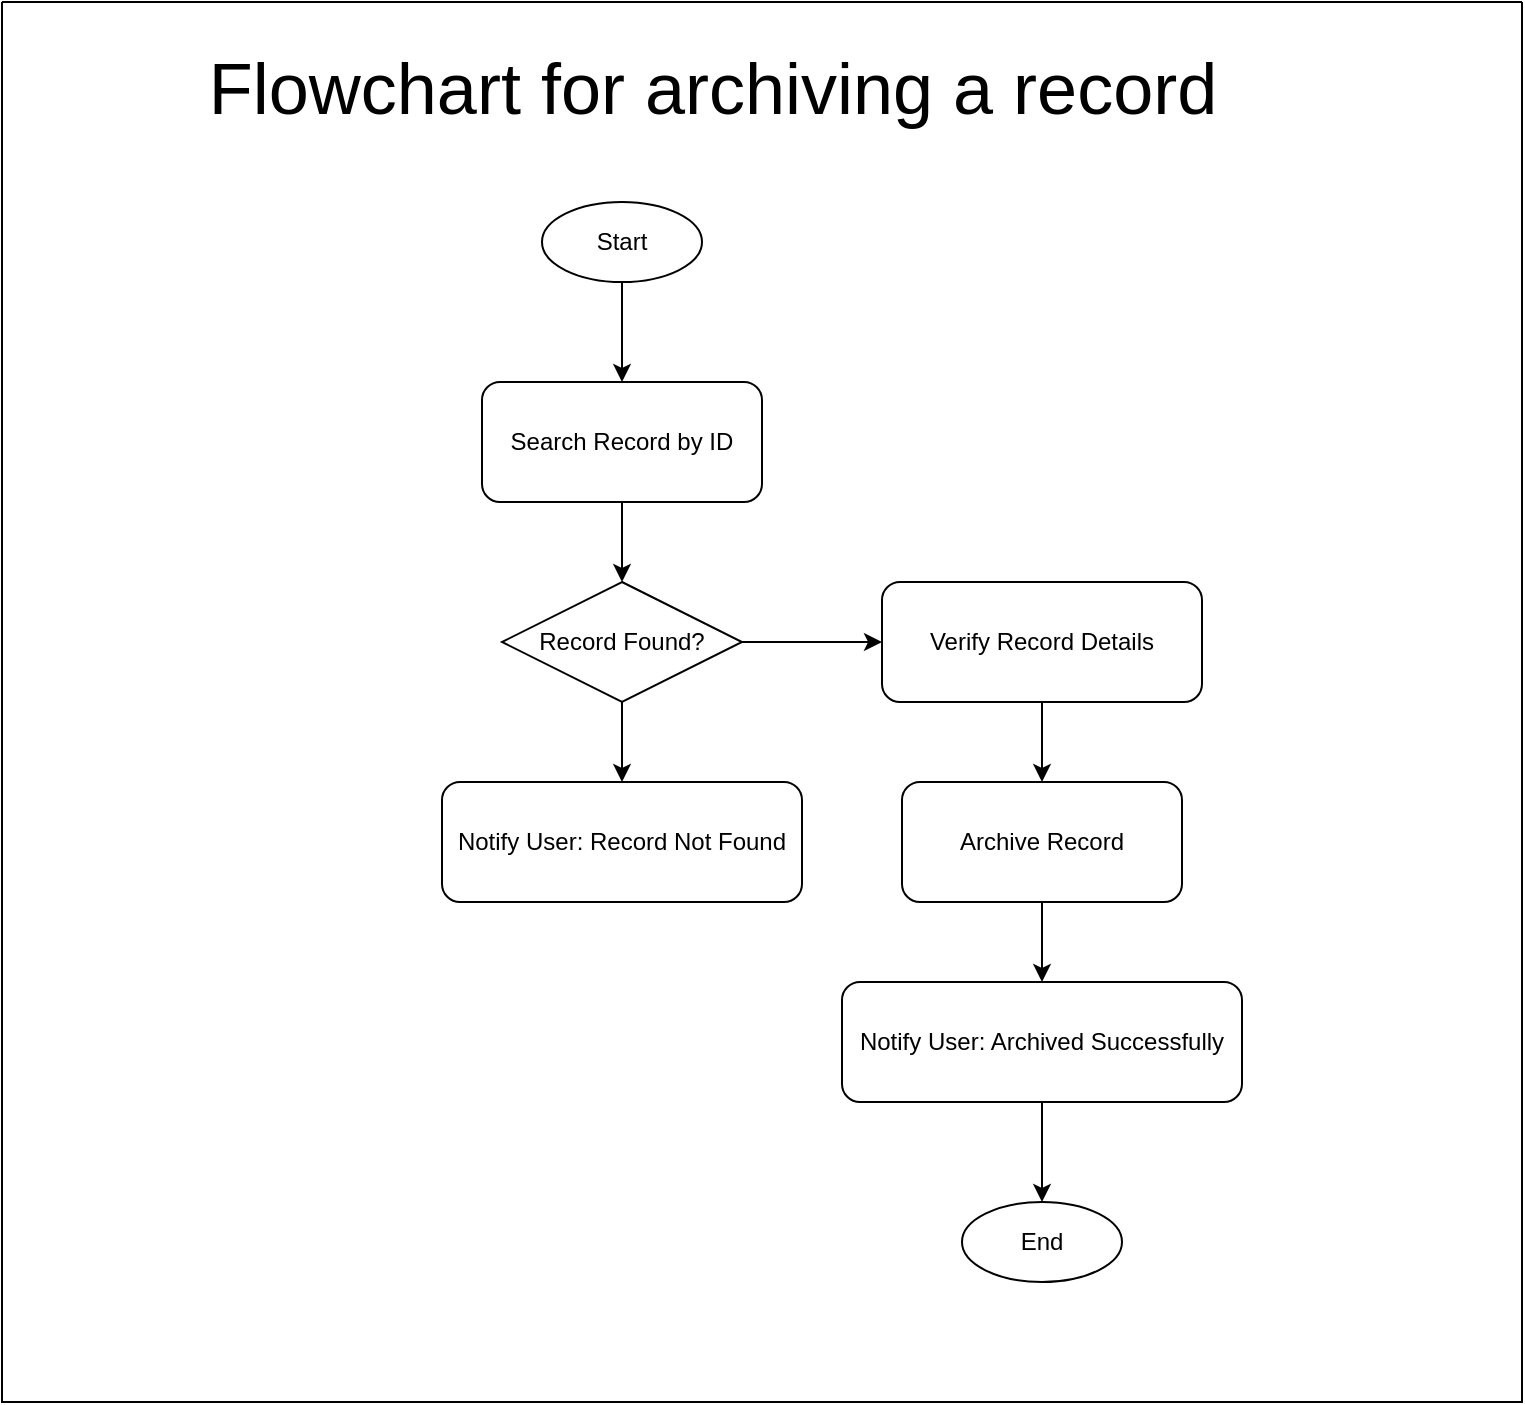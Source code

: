 <mxfile version="24.8.8">
  <diagram id="4" name="Archive Record">
    <mxGraphModel dx="2117" dy="1738" grid="1" gridSize="10" guides="1" tooltips="1" connect="1" arrows="1" fold="1" page="1" pageScale="1" pageWidth="827" pageHeight="1169" math="0" shadow="0">
      <root>
        <mxCell id="0" />
        <mxCell id="1" parent="0" />
        <mxCell id="2" value="Start" style="ellipse;whiteSpace=wrap;html=1;aspect=fixed;" parent="1" vertex="1">
          <mxGeometry x="130" y="30" width="80" height="40" as="geometry" />
        </mxCell>
        <mxCell id="3" value="Search Record by ID" style="rounded=1;whiteSpace=wrap;html=1;" parent="1" vertex="1">
          <mxGeometry x="100" y="120" width="140" height="60" as="geometry" />
        </mxCell>
        <mxCell id="4" value="Record Found?" style="rhombus;whiteSpace=wrap;html=1;" parent="1" vertex="1">
          <mxGeometry x="110" y="220" width="120" height="60" as="geometry" />
        </mxCell>
        <mxCell id="5" value="Verify Record Details" style="rounded=1;whiteSpace=wrap;html=1;" parent="1" vertex="1">
          <mxGeometry x="300" y="220" width="160" height="60" as="geometry" />
        </mxCell>
        <mxCell id="6" value="Archive Record" style="rounded=1;whiteSpace=wrap;html=1;" parent="1" vertex="1">
          <mxGeometry x="310" y="320" width="140" height="60" as="geometry" />
        </mxCell>
        <mxCell id="7" value="Notify User: Archived Successfully" style="rounded=1;whiteSpace=wrap;html=1;" parent="1" vertex="1">
          <mxGeometry x="280" y="420" width="200" height="60" as="geometry" />
        </mxCell>
        <mxCell id="8" value="Notify User: Record Not Found" style="rounded=1;whiteSpace=wrap;html=1;" parent="1" vertex="1">
          <mxGeometry x="80" y="320" width="180" height="60" as="geometry" />
        </mxCell>
        <mxCell id="9" value="End" style="ellipse;whiteSpace=wrap;html=1;aspect=fixed;" parent="1" vertex="1">
          <mxGeometry x="340" y="530" width="80" height="40" as="geometry" />
        </mxCell>
        <mxCell id="10" parent="1" source="2" target="3" edge="1">
          <mxGeometry relative="1" as="geometry" />
        </mxCell>
        <mxCell id="11" parent="1" source="3" target="4" edge="1">
          <mxGeometry relative="1" as="geometry" />
        </mxCell>
        <mxCell id="12" parent="1" source="4" target="5" edge="1">
          <mxGeometry relative="1" as="geometry" />
        </mxCell>
        <mxCell id="13" parent="1" source="5" target="6" edge="1">
          <mxGeometry relative="1" as="geometry" />
        </mxCell>
        <mxCell id="14" parent="1" source="6" target="7" edge="1">
          <mxGeometry relative="1" as="geometry" />
        </mxCell>
        <mxCell id="15" parent="1" source="7" target="9" edge="1">
          <mxGeometry relative="1" as="geometry" />
        </mxCell>
        <mxCell id="16" parent="1" source="4" target="8" edge="1">
          <mxGeometry relative="1" as="geometry" />
        </mxCell>
        <mxCell id="pu8PKeczm-geK74HeEPQ-16" value="&lt;font style=&quot;font-size: 36px;&quot;&gt;Flowchart for archiving a record&lt;/font&gt;" style="text;html=1;align=center;verticalAlign=middle;resizable=0;points=[];autosize=1;strokeColor=none;fillColor=none;" parent="1" vertex="1">
          <mxGeometry x="-50" y="-57" width="530" height="60" as="geometry" />
        </mxCell>
        <mxCell id="uRY2QeCHqBBNPQyvemuQ-16" value="" style="swimlane;startSize=0;" vertex="1" parent="1">
          <mxGeometry x="-140" y="-70" width="760" height="700" as="geometry" />
        </mxCell>
      </root>
    </mxGraphModel>
  </diagram>
</mxfile>
